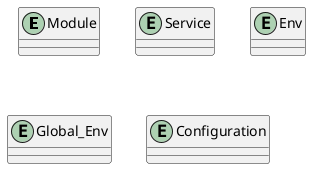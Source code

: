 @startuml DevControlPanel ER Diagram

entity "Module" as Module {}

entity "Service" as Service { }

entity "Env" as Env {}

entity "Global_Env" as Global_Env {}

entity "Configuration" as Configuration {}
@enduml